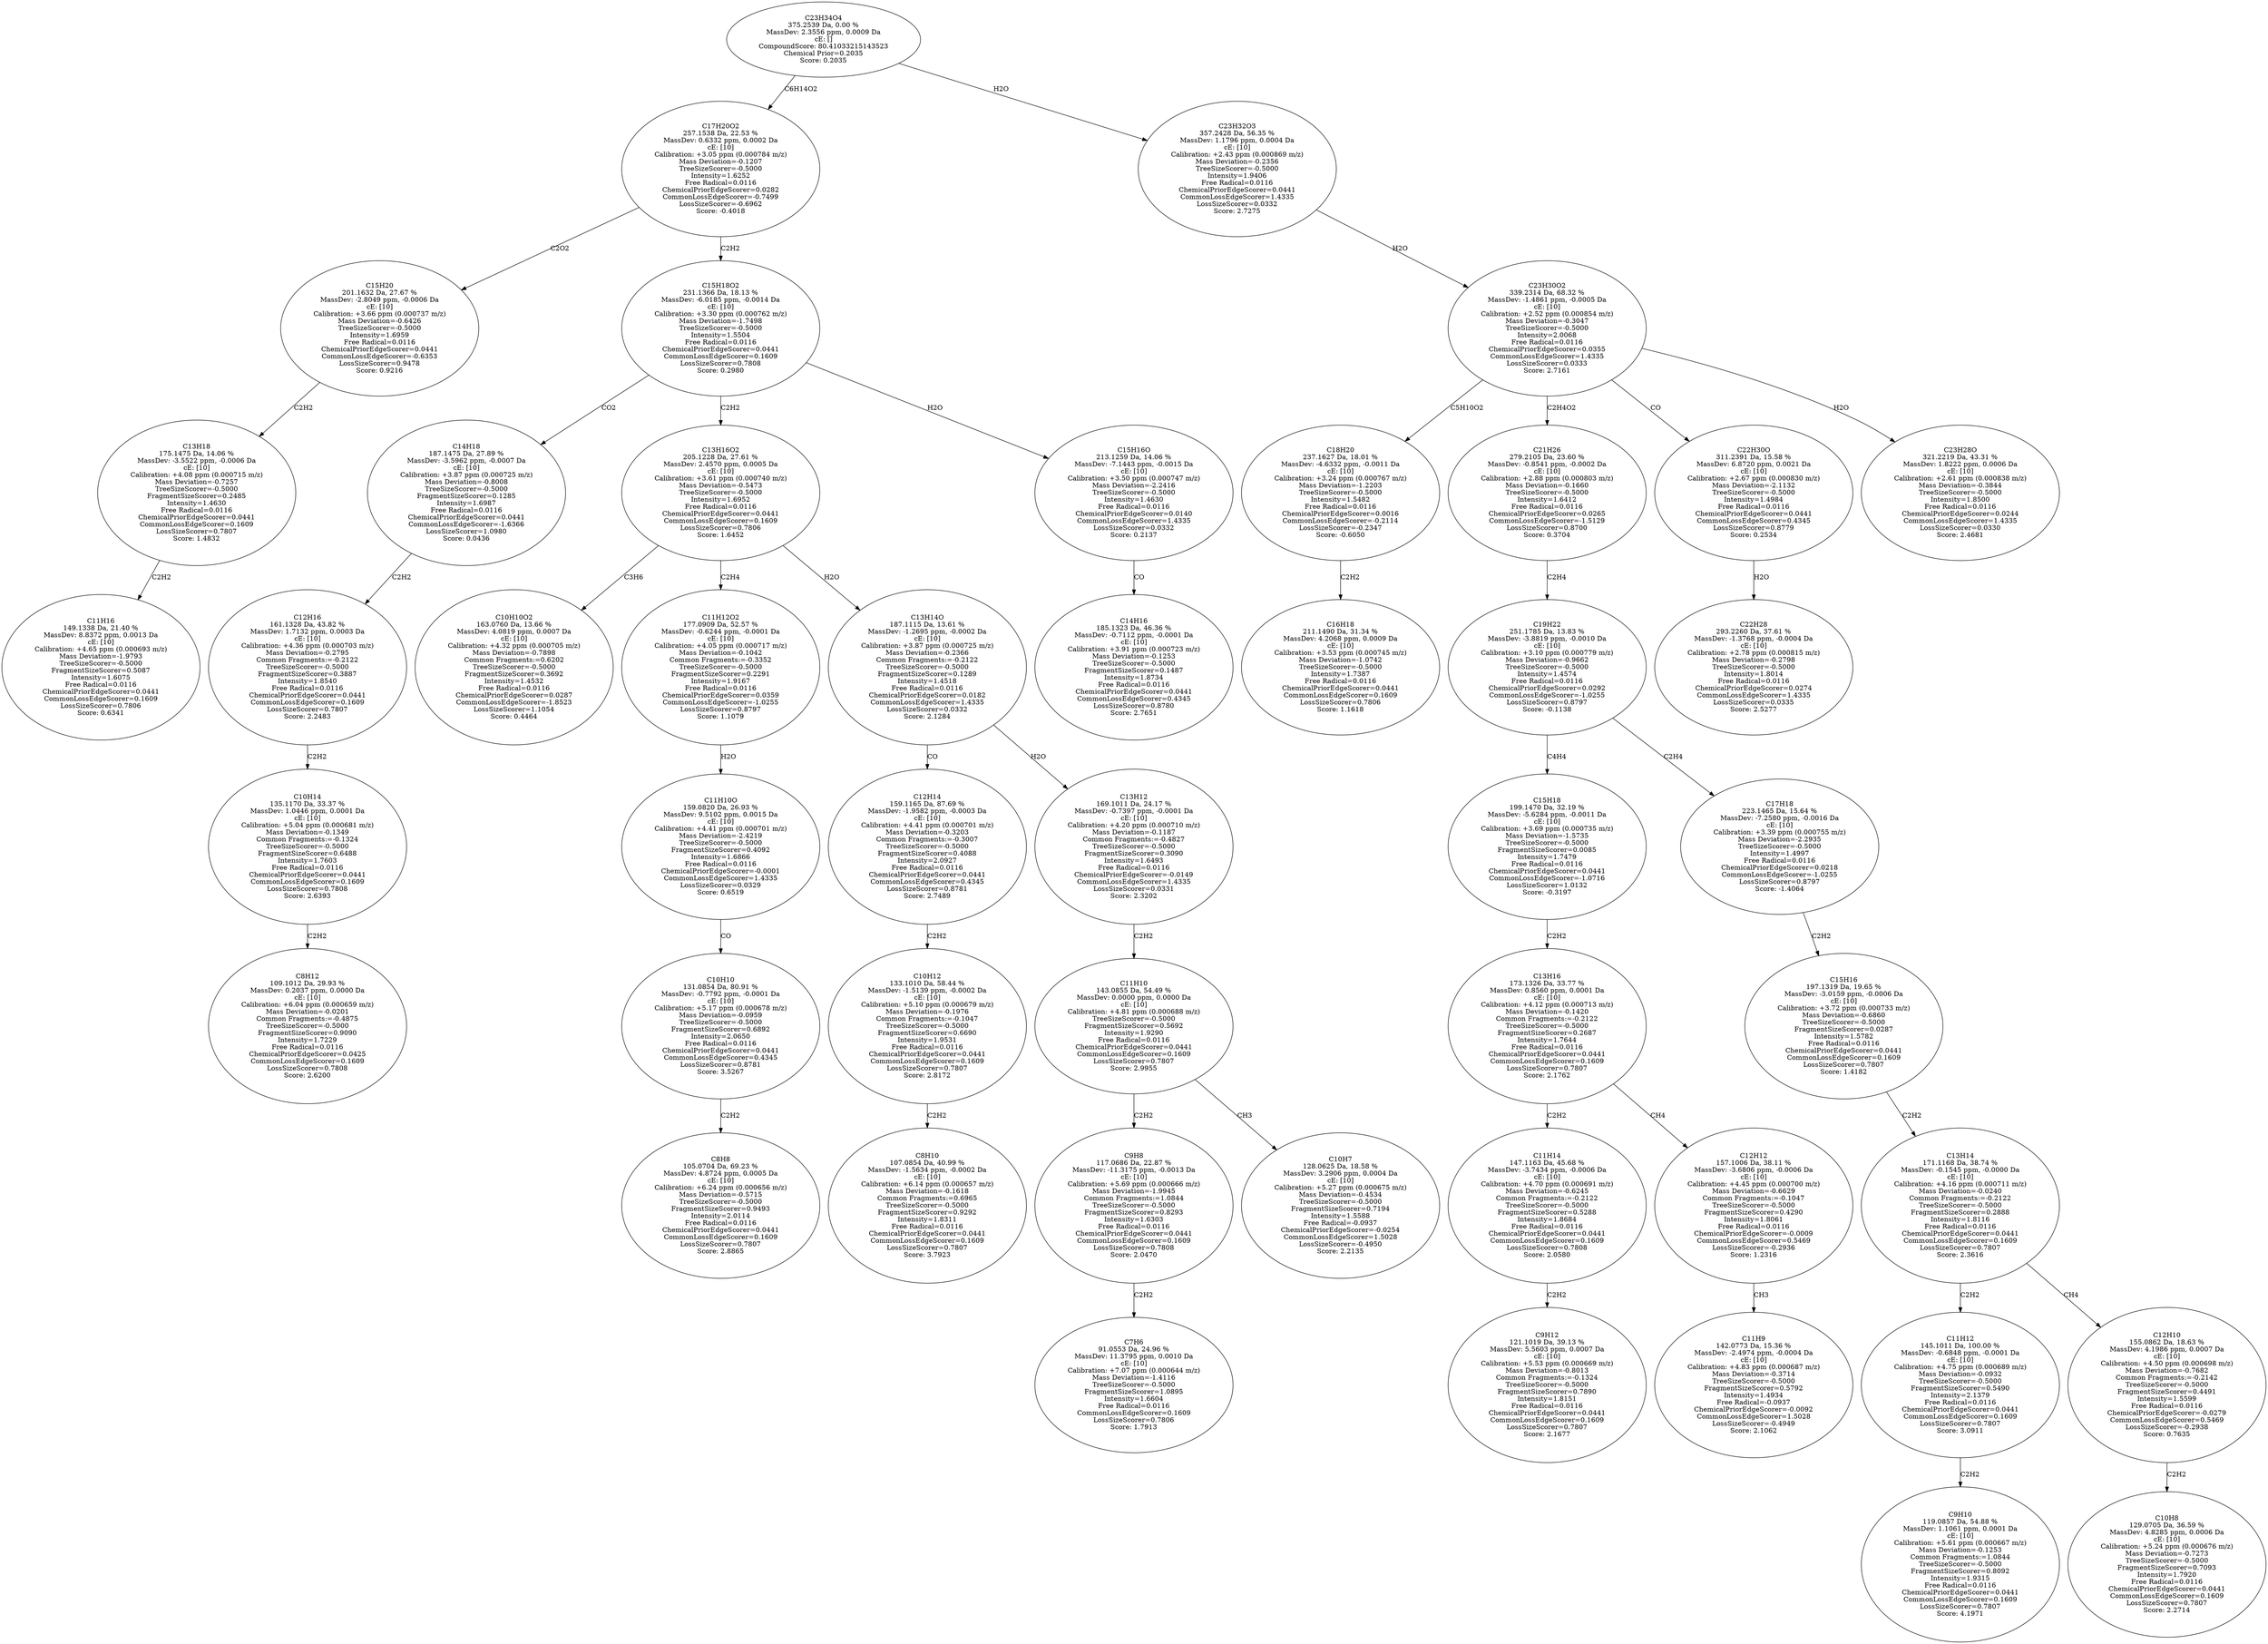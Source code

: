 strict digraph {
v1 [label="C11H16\n149.1338 Da, 21.40 %\nMassDev: 8.8372 ppm, 0.0013 Da\ncE: [10]\nCalibration: +4.65 ppm (0.000693 m/z)\nMass Deviation=-1.9793\nTreeSizeScorer=-0.5000\nFragmentSizeScorer=0.5087\nIntensity=1.6075\nFree Radical=0.0116\nChemicalPriorEdgeScorer=0.0441\nCommonLossEdgeScorer=0.1609\nLossSizeScorer=0.7806\nScore: 0.6341"];
v2 [label="C13H18\n175.1475 Da, 14.06 %\nMassDev: -3.5522 ppm, -0.0006 Da\ncE: [10]\nCalibration: +4.08 ppm (0.000715 m/z)\nMass Deviation=-0.7257\nTreeSizeScorer=-0.5000\nFragmentSizeScorer=0.2485\nIntensity=1.4630\nFree Radical=0.0116\nChemicalPriorEdgeScorer=0.0441\nCommonLossEdgeScorer=0.1609\nLossSizeScorer=0.7807\nScore: 1.4832"];
v3 [label="C15H20\n201.1632 Da, 27.67 %\nMassDev: -2.8049 ppm, -0.0006 Da\ncE: [10]\nCalibration: +3.66 ppm (0.000737 m/z)\nMass Deviation=-0.6426\nTreeSizeScorer=-0.5000\nIntensity=1.6959\nFree Radical=0.0116\nChemicalPriorEdgeScorer=0.0441\nCommonLossEdgeScorer=-0.6353\nLossSizeScorer=0.9478\nScore: 0.9216"];
v4 [label="C8H12\n109.1012 Da, 29.93 %\nMassDev: 0.2037 ppm, 0.0000 Da\ncE: [10]\nCalibration: +6.04 ppm (0.000659 m/z)\nMass Deviation=-0.0201\nCommon Fragments:=-0.4875\nTreeSizeScorer=-0.5000\nFragmentSizeScorer=0.9090\nIntensity=1.7229\nFree Radical=0.0116\nChemicalPriorEdgeScorer=0.0425\nCommonLossEdgeScorer=0.1609\nLossSizeScorer=0.7808\nScore: 2.6200"];
v5 [label="C10H14\n135.1170 Da, 33.37 %\nMassDev: 1.0446 ppm, 0.0001 Da\ncE: [10]\nCalibration: +5.04 ppm (0.000681 m/z)\nMass Deviation=-0.1349\nCommon Fragments:=-0.1324\nTreeSizeScorer=-0.5000\nFragmentSizeScorer=0.6488\nIntensity=1.7603\nFree Radical=0.0116\nChemicalPriorEdgeScorer=0.0441\nCommonLossEdgeScorer=0.1609\nLossSizeScorer=0.7808\nScore: 2.6393"];
v6 [label="C12H16\n161.1328 Da, 43.82 %\nMassDev: 1.7132 ppm, 0.0003 Da\ncE: [10]\nCalibration: +4.36 ppm (0.000703 m/z)\nMass Deviation=-0.2795\nCommon Fragments:=-0.2122\nTreeSizeScorer=-0.5000\nFragmentSizeScorer=0.3887\nIntensity=1.8540\nFree Radical=0.0116\nChemicalPriorEdgeScorer=0.0441\nCommonLossEdgeScorer=0.1609\nLossSizeScorer=0.7807\nScore: 2.2483"];
v7 [label="C14H18\n187.1475 Da, 27.89 %\nMassDev: -3.5962 ppm, -0.0007 Da\ncE: [10]\nCalibration: +3.87 ppm (0.000725 m/z)\nMass Deviation=-0.8008\nTreeSizeScorer=-0.5000\nFragmentSizeScorer=0.1285\nIntensity=1.6987\nFree Radical=0.0116\nChemicalPriorEdgeScorer=0.0441\nCommonLossEdgeScorer=-1.6366\nLossSizeScorer=1.0980\nScore: 0.0436"];
v8 [label="C10H10O2\n163.0760 Da, 13.66 %\nMassDev: 4.0819 ppm, 0.0007 Da\ncE: [10]\nCalibration: +4.32 ppm (0.000705 m/z)\nMass Deviation=-0.7898\nCommon Fragments:=0.6202\nTreeSizeScorer=-0.5000\nFragmentSizeScorer=0.3692\nIntensity=1.4532\nFree Radical=0.0116\nChemicalPriorEdgeScorer=0.0287\nCommonLossEdgeScorer=-1.8523\nLossSizeScorer=1.1054\nScore: 0.4464"];
v9 [label="C8H8\n105.0704 Da, 69.23 %\nMassDev: 4.8724 ppm, 0.0005 Da\ncE: [10]\nCalibration: +6.24 ppm (0.000656 m/z)\nMass Deviation=-0.5715\nTreeSizeScorer=-0.5000\nFragmentSizeScorer=0.9493\nIntensity=2.0114\nFree Radical=0.0116\nChemicalPriorEdgeScorer=0.0441\nCommonLossEdgeScorer=0.1609\nLossSizeScorer=0.7807\nScore: 2.8865"];
v10 [label="C10H10\n131.0854 Da, 80.91 %\nMassDev: -0.7792 ppm, -0.0001 Da\ncE: [10]\nCalibration: +5.17 ppm (0.000678 m/z)\nMass Deviation=-0.0959\nTreeSizeScorer=-0.5000\nFragmentSizeScorer=0.6892\nIntensity=2.0650\nFree Radical=0.0116\nChemicalPriorEdgeScorer=0.0441\nCommonLossEdgeScorer=0.4345\nLossSizeScorer=0.8781\nScore: 3.5267"];
v11 [label="C11H10O\n159.0820 Da, 26.93 %\nMassDev: 9.5102 ppm, 0.0015 Da\ncE: [10]\nCalibration: +4.41 ppm (0.000701 m/z)\nMass Deviation=-2.4219\nTreeSizeScorer=-0.5000\nFragmentSizeScorer=0.4092\nIntensity=1.6866\nFree Radical=0.0116\nChemicalPriorEdgeScorer=-0.0001\nCommonLossEdgeScorer=1.4335\nLossSizeScorer=0.0329\nScore: 0.6519"];
v12 [label="C11H12O2\n177.0909 Da, 52.57 %\nMassDev: -0.6244 ppm, -0.0001 Da\ncE: [10]\nCalibration: +4.05 ppm (0.000717 m/z)\nMass Deviation=-0.1042\nCommon Fragments:=-0.3352\nTreeSizeScorer=-0.5000\nFragmentSizeScorer=0.2291\nIntensity=1.9167\nFree Radical=0.0116\nChemicalPriorEdgeScorer=0.0359\nCommonLossEdgeScorer=-1.0255\nLossSizeScorer=0.8797\nScore: 1.1079"];
v13 [label="C8H10\n107.0854 Da, 40.99 %\nMassDev: -1.5634 ppm, -0.0002 Da\ncE: [10]\nCalibration: +6.14 ppm (0.000657 m/z)\nMass Deviation=-0.1618\nCommon Fragments:=0.6965\nTreeSizeScorer=-0.5000\nFragmentSizeScorer=0.9292\nIntensity=1.8311\nFree Radical=0.0116\nChemicalPriorEdgeScorer=0.0441\nCommonLossEdgeScorer=0.1609\nLossSizeScorer=0.7807\nScore: 3.7923"];
v14 [label="C10H12\n133.1010 Da, 58.44 %\nMassDev: -1.5139 ppm, -0.0002 Da\ncE: [10]\nCalibration: +5.10 ppm (0.000679 m/z)\nMass Deviation=-0.1976\nCommon Fragments:=-0.1047\nTreeSizeScorer=-0.5000\nFragmentSizeScorer=0.6690\nIntensity=1.9531\nFree Radical=0.0116\nChemicalPriorEdgeScorer=0.0441\nCommonLossEdgeScorer=0.1609\nLossSizeScorer=0.7807\nScore: 2.8172"];
v15 [label="C12H14\n159.1165 Da, 87.69 %\nMassDev: -1.9582 ppm, -0.0003 Da\ncE: [10]\nCalibration: +4.41 ppm (0.000701 m/z)\nMass Deviation=-0.3203\nCommon Fragments:=-0.3007\nTreeSizeScorer=-0.5000\nFragmentSizeScorer=0.4088\nIntensity=2.0927\nFree Radical=0.0116\nChemicalPriorEdgeScorer=0.0441\nCommonLossEdgeScorer=0.4345\nLossSizeScorer=0.8781\nScore: 2.7489"];
v16 [label="C7H6\n91.0553 Da, 24.96 %\nMassDev: 11.3795 ppm, 0.0010 Da\ncE: [10]\nCalibration: +7.07 ppm (0.000644 m/z)\nMass Deviation=-1.4116\nTreeSizeScorer=-0.5000\nFragmentSizeScorer=1.0895\nIntensity=1.6604\nFree Radical=0.0116\nCommonLossEdgeScorer=0.1609\nLossSizeScorer=0.7806\nScore: 1.7913"];
v17 [label="C9H8\n117.0686 Da, 22.87 %\nMassDev: -11.3175 ppm, -0.0013 Da\ncE: [10]\nCalibration: +5.69 ppm (0.000666 m/z)\nMass Deviation=-1.9945\nCommon Fragments:=1.0844\nTreeSizeScorer=-0.5000\nFragmentSizeScorer=0.8293\nIntensity=1.6303\nFree Radical=0.0116\nChemicalPriorEdgeScorer=0.0441\nCommonLossEdgeScorer=0.1609\nLossSizeScorer=0.7808\nScore: 2.0470"];
v18 [label="C10H7\n128.0625 Da, 18.58 %\nMassDev: 3.2906 ppm, 0.0004 Da\ncE: [10]\nCalibration: +5.27 ppm (0.000675 m/z)\nMass Deviation=-0.4534\nTreeSizeScorer=-0.5000\nFragmentSizeScorer=0.7194\nIntensity=1.5588\nFree Radical=-0.0937\nChemicalPriorEdgeScorer=-0.0254\nCommonLossEdgeScorer=1.5028\nLossSizeScorer=-0.4950\nScore: 2.2135"];
v19 [label="C11H10\n143.0855 Da, 54.49 %\nMassDev: 0.0000 ppm, 0.0000 Da\ncE: [10]\nCalibration: +4.81 ppm (0.000688 m/z)\nTreeSizeScorer=-0.5000\nFragmentSizeScorer=0.5692\nIntensity=1.9290\nFree Radical=0.0116\nChemicalPriorEdgeScorer=0.0441\nCommonLossEdgeScorer=0.1609\nLossSizeScorer=0.7807\nScore: 2.9955"];
v20 [label="C13H12\n169.1011 Da, 24.17 %\nMassDev: -0.7397 ppm, -0.0001 Da\ncE: [10]\nCalibration: +4.20 ppm (0.000710 m/z)\nMass Deviation=-0.1187\nCommon Fragments:=-0.4827\nTreeSizeScorer=-0.5000\nFragmentSizeScorer=0.3090\nIntensity=1.6493\nFree Radical=0.0116\nChemicalPriorEdgeScorer=-0.0149\nCommonLossEdgeScorer=1.4335\nLossSizeScorer=0.0331\nScore: 2.3202"];
v21 [label="C13H14O\n187.1115 Da, 13.61 %\nMassDev: -1.2695 ppm, -0.0002 Da\ncE: [10]\nCalibration: +3.87 ppm (0.000725 m/z)\nMass Deviation=-0.2366\nCommon Fragments:=-0.2122\nTreeSizeScorer=-0.5000\nFragmentSizeScorer=0.1289\nIntensity=1.4518\nFree Radical=0.0116\nChemicalPriorEdgeScorer=0.0182\nCommonLossEdgeScorer=1.4335\nLossSizeScorer=0.0332\nScore: 2.1284"];
v22 [label="C13H16O2\n205.1228 Da, 27.61 %\nMassDev: 2.4570 ppm, 0.0005 Da\ncE: [10]\nCalibration: +3.61 ppm (0.000740 m/z)\nMass Deviation=-0.5473\nTreeSizeScorer=-0.5000\nIntensity=1.6952\nFree Radical=0.0116\nChemicalPriorEdgeScorer=0.0441\nCommonLossEdgeScorer=0.1609\nLossSizeScorer=0.7806\nScore: 1.6452"];
v23 [label="C14H16\n185.1323 Da, 46.36 %\nMassDev: -0.7112 ppm, -0.0001 Da\ncE: [10]\nCalibration: +3.91 ppm (0.000723 m/z)\nMass Deviation=-0.1253\nTreeSizeScorer=-0.5000\nFragmentSizeScorer=0.1487\nIntensity=1.8734\nFree Radical=0.0116\nChemicalPriorEdgeScorer=0.0441\nCommonLossEdgeScorer=0.4345\nLossSizeScorer=0.8780\nScore: 2.7651"];
v24 [label="C15H16O\n213.1259 Da, 14.06 %\nMassDev: -7.1443 ppm, -0.0015 Da\ncE: [10]\nCalibration: +3.50 ppm (0.000747 m/z)\nMass Deviation=-2.2416\nTreeSizeScorer=-0.5000\nIntensity=1.4630\nFree Radical=0.0116\nChemicalPriorEdgeScorer=0.0140\nCommonLossEdgeScorer=1.4335\nLossSizeScorer=0.0332\nScore: 0.2137"];
v25 [label="C15H18O2\n231.1366 Da, 18.13 %\nMassDev: -6.0185 ppm, -0.0014 Da\ncE: [10]\nCalibration: +3.30 ppm (0.000762 m/z)\nMass Deviation=-1.7498\nTreeSizeScorer=-0.5000\nIntensity=1.5504\nFree Radical=0.0116\nChemicalPriorEdgeScorer=0.0441\nCommonLossEdgeScorer=0.1609\nLossSizeScorer=0.7808\nScore: 0.2980"];
v26 [label="C17H20O2\n257.1538 Da, 22.53 %\nMassDev: 0.6332 ppm, 0.0002 Da\ncE: [10]\nCalibration: +3.05 ppm (0.000784 m/z)\nMass Deviation=-0.1207\nTreeSizeScorer=-0.5000\nIntensity=1.6252\nFree Radical=0.0116\nChemicalPriorEdgeScorer=0.0282\nCommonLossEdgeScorer=-0.7499\nLossSizeScorer=-0.6962\nScore: -0.4018"];
v27 [label="C16H18\n211.1490 Da, 31.34 %\nMassDev: 4.2068 ppm, 0.0009 Da\ncE: [10]\nCalibration: +3.53 ppm (0.000745 m/z)\nMass Deviation=-1.0742\nTreeSizeScorer=-0.5000\nIntensity=1.7387\nFree Radical=0.0116\nChemicalPriorEdgeScorer=0.0441\nCommonLossEdgeScorer=0.1609\nLossSizeScorer=0.7806\nScore: 1.1618"];
v28 [label="C18H20\n237.1627 Da, 18.01 %\nMassDev: -4.6332 ppm, -0.0011 Da\ncE: [10]\nCalibration: +3.24 ppm (0.000767 m/z)\nMass Deviation=-1.2203\nTreeSizeScorer=-0.5000\nIntensity=1.5482\nFree Radical=0.0116\nChemicalPriorEdgeScorer=0.0016\nCommonLossEdgeScorer=-0.2114\nLossSizeScorer=-0.2347\nScore: -0.6050"];
v29 [label="C9H12\n121.1019 Da, 39.13 %\nMassDev: 5.5603 ppm, 0.0007 Da\ncE: [10]\nCalibration: +5.53 ppm (0.000669 m/z)\nMass Deviation=-0.8013\nCommon Fragments:=-0.1324\nTreeSizeScorer=-0.5000\nFragmentSizeScorer=0.7890\nIntensity=1.8151\nFree Radical=0.0116\nChemicalPriorEdgeScorer=0.0441\nCommonLossEdgeScorer=0.1609\nLossSizeScorer=0.7807\nScore: 2.1677"];
v30 [label="C11H14\n147.1163 Da, 45.68 %\nMassDev: -3.7434 ppm, -0.0006 Da\ncE: [10]\nCalibration: +4.70 ppm (0.000691 m/z)\nMass Deviation=-0.6245\nCommon Fragments:=-0.2122\nTreeSizeScorer=-0.5000\nFragmentSizeScorer=0.5288\nIntensity=1.8684\nFree Radical=0.0116\nChemicalPriorEdgeScorer=0.0441\nCommonLossEdgeScorer=0.1609\nLossSizeScorer=0.7808\nScore: 2.0580"];
v31 [label="C11H9\n142.0773 Da, 15.36 %\nMassDev: -2.4974 ppm, -0.0004 Da\ncE: [10]\nCalibration: +4.83 ppm (0.000687 m/z)\nMass Deviation=-0.3714\nTreeSizeScorer=-0.5000\nFragmentSizeScorer=0.5792\nIntensity=1.4934\nFree Radical=-0.0937\nChemicalPriorEdgeScorer=-0.0092\nCommonLossEdgeScorer=1.5028\nLossSizeScorer=-0.4949\nScore: 2.1062"];
v32 [label="C12H12\n157.1006 Da, 38.11 %\nMassDev: -3.6806 ppm, -0.0006 Da\ncE: [10]\nCalibration: +4.45 ppm (0.000700 m/z)\nMass Deviation=-0.6629\nCommon Fragments:=-0.1047\nTreeSizeScorer=-0.5000\nFragmentSizeScorer=0.4290\nIntensity=1.8061\nFree Radical=0.0116\nChemicalPriorEdgeScorer=-0.0009\nCommonLossEdgeScorer=0.5469\nLossSizeScorer=-0.2936\nScore: 1.2316"];
v33 [label="C13H16\n173.1326 Da, 33.77 %\nMassDev: 0.8560 ppm, 0.0001 Da\ncE: [10]\nCalibration: +4.12 ppm (0.000713 m/z)\nMass Deviation=-0.1420\nCommon Fragments:=-0.2122\nTreeSizeScorer=-0.5000\nFragmentSizeScorer=0.2687\nIntensity=1.7644\nFree Radical=0.0116\nChemicalPriorEdgeScorer=0.0441\nCommonLossEdgeScorer=0.1609\nLossSizeScorer=0.7807\nScore: 2.1762"];
v34 [label="C15H18\n199.1470 Da, 32.19 %\nMassDev: -5.6284 ppm, -0.0011 Da\ncE: [10]\nCalibration: +3.69 ppm (0.000735 m/z)\nMass Deviation=-1.5735\nTreeSizeScorer=-0.5000\nFragmentSizeScorer=0.0085\nIntensity=1.7479\nFree Radical=0.0116\nChemicalPriorEdgeScorer=0.0441\nCommonLossEdgeScorer=-1.0716\nLossSizeScorer=1.0132\nScore: -0.3197"];
v35 [label="C9H10\n119.0857 Da, 54.88 %\nMassDev: 1.1061 ppm, 0.0001 Da\ncE: [10]\nCalibration: +5.61 ppm (0.000667 m/z)\nMass Deviation=-0.1253\nCommon Fragments:=1.0844\nTreeSizeScorer=-0.5000\nFragmentSizeScorer=0.8092\nIntensity=1.9315\nFree Radical=0.0116\nChemicalPriorEdgeScorer=0.0441\nCommonLossEdgeScorer=0.1609\nLossSizeScorer=0.7807\nScore: 4.1971"];
v36 [label="C11H12\n145.1011 Da, 100.00 %\nMassDev: -0.6848 ppm, -0.0001 Da\ncE: [10]\nCalibration: +4.75 ppm (0.000689 m/z)\nMass Deviation=-0.0932\nTreeSizeScorer=-0.5000\nFragmentSizeScorer=0.5490\nIntensity=2.1379\nFree Radical=0.0116\nChemicalPriorEdgeScorer=0.0441\nCommonLossEdgeScorer=0.1609\nLossSizeScorer=0.7807\nScore: 3.0911"];
v37 [label="C10H8\n129.0705 Da, 36.59 %\nMassDev: 4.8285 ppm, 0.0006 Da\ncE: [10]\nCalibration: +5.24 ppm (0.000676 m/z)\nMass Deviation=-0.7273\nTreeSizeScorer=-0.5000\nFragmentSizeScorer=0.7093\nIntensity=1.7920\nFree Radical=0.0116\nChemicalPriorEdgeScorer=0.0441\nCommonLossEdgeScorer=0.1609\nLossSizeScorer=0.7807\nScore: 2.2714"];
v38 [label="C12H10\n155.0862 Da, 18.63 %\nMassDev: 4.1986 ppm, 0.0007 Da\ncE: [10]\nCalibration: +4.50 ppm (0.000698 m/z)\nMass Deviation=-0.7682\nCommon Fragments:=-0.2142\nTreeSizeScorer=-0.5000\nFragmentSizeScorer=0.4491\nIntensity=1.5599\nFree Radical=0.0116\nChemicalPriorEdgeScorer=-0.0279\nCommonLossEdgeScorer=0.5469\nLossSizeScorer=-0.2938\nScore: 0.7635"];
v39 [label="C13H14\n171.1168 Da, 38.74 %\nMassDev: -0.1545 ppm, -0.0000 Da\ncE: [10]\nCalibration: +4.16 ppm (0.000711 m/z)\nMass Deviation=-0.0240\nCommon Fragments:=-0.2122\nTreeSizeScorer=-0.5000\nFragmentSizeScorer=0.2888\nIntensity=1.8116\nFree Radical=0.0116\nChemicalPriorEdgeScorer=0.0441\nCommonLossEdgeScorer=0.1609\nLossSizeScorer=0.7807\nScore: 2.3616"];
v40 [label="C15H16\n197.1319 Da, 19.65 %\nMassDev: -3.0159 ppm, -0.0006 Da\ncE: [10]\nCalibration: +3.72 ppm (0.000733 m/z)\nMass Deviation=-0.6860\nTreeSizeScorer=-0.5000\nFragmentSizeScorer=0.0287\nIntensity=1.5782\nFree Radical=0.0116\nChemicalPriorEdgeScorer=0.0441\nCommonLossEdgeScorer=0.1609\nLossSizeScorer=0.7807\nScore: 1.4182"];
v41 [label="C17H18\n223.1465 Da, 15.64 %\nMassDev: -7.2580 ppm, -0.0016 Da\ncE: [10]\nCalibration: +3.39 ppm (0.000755 m/z)\nMass Deviation=-2.2935\nTreeSizeScorer=-0.5000\nIntensity=1.4997\nFree Radical=0.0116\nChemicalPriorEdgeScorer=0.0218\nCommonLossEdgeScorer=-1.0255\nLossSizeScorer=0.8797\nScore: -1.4064"];
v42 [label="C19H22\n251.1785 Da, 13.83 %\nMassDev: -3.8819 ppm, -0.0010 Da\ncE: [10]\nCalibration: +3.10 ppm (0.000779 m/z)\nMass Deviation=-0.9662\nTreeSizeScorer=-0.5000\nIntensity=1.4574\nFree Radical=0.0116\nChemicalPriorEdgeScorer=0.0292\nCommonLossEdgeScorer=-1.0255\nLossSizeScorer=0.8797\nScore: -0.1138"];
v43 [label="C21H26\n279.2105 Da, 23.60 %\nMassDev: -0.8541 ppm, -0.0002 Da\ncE: [10]\nCalibration: +2.88 ppm (0.000803 m/z)\nMass Deviation=-0.1660\nTreeSizeScorer=-0.5000\nIntensity=1.6412\nFree Radical=0.0116\nChemicalPriorEdgeScorer=0.0265\nCommonLossEdgeScorer=-1.5129\nLossSizeScorer=0.8700\nScore: 0.3704"];
v44 [label="C22H28\n293.2260 Da, 37.61 %\nMassDev: -1.3768 ppm, -0.0004 Da\ncE: [10]\nCalibration: +2.78 ppm (0.000815 m/z)\nMass Deviation=-0.2798\nTreeSizeScorer=-0.5000\nIntensity=1.8014\nFree Radical=0.0116\nChemicalPriorEdgeScorer=0.0274\nCommonLossEdgeScorer=1.4335\nLossSizeScorer=0.0335\nScore: 2.5277"];
v45 [label="C22H30O\n311.2391 Da, 15.58 %\nMassDev: 6.8720 ppm, 0.0021 Da\ncE: [10]\nCalibration: +2.67 ppm (0.000830 m/z)\nMass Deviation=-2.1132\nTreeSizeScorer=-0.5000\nIntensity=1.4984\nFree Radical=0.0116\nChemicalPriorEdgeScorer=0.0441\nCommonLossEdgeScorer=0.4345\nLossSizeScorer=0.8779\nScore: 0.2534"];
v46 [label="C23H28O\n321.2219 Da, 43.31 %\nMassDev: 1.8222 ppm, 0.0006 Da\ncE: [10]\nCalibration: +2.61 ppm (0.000838 m/z)\nMass Deviation=-0.3844\nTreeSizeScorer=-0.5000\nIntensity=1.8500\nFree Radical=0.0116\nChemicalPriorEdgeScorer=0.0244\nCommonLossEdgeScorer=1.4335\nLossSizeScorer=0.0330\nScore: 2.4681"];
v47 [label="C23H30O2\n339.2314 Da, 68.32 %\nMassDev: -1.4861 ppm, -0.0005 Da\ncE: [10]\nCalibration: +2.52 ppm (0.000854 m/z)\nMass Deviation=-0.3047\nTreeSizeScorer=-0.5000\nIntensity=2.0068\nFree Radical=0.0116\nChemicalPriorEdgeScorer=0.0355\nCommonLossEdgeScorer=1.4335\nLossSizeScorer=0.0333\nScore: 2.7161"];
v48 [label="C23H32O3\n357.2428 Da, 56.35 %\nMassDev: 1.1796 ppm, 0.0004 Da\ncE: [10]\nCalibration: +2.43 ppm (0.000869 m/z)\nMass Deviation=-0.2356\nTreeSizeScorer=-0.5000\nIntensity=1.9406\nFree Radical=0.0116\nChemicalPriorEdgeScorer=0.0441\nCommonLossEdgeScorer=1.4335\nLossSizeScorer=0.0332\nScore: 2.7275"];
v49 [label="C23H34O4\n375.2539 Da, 0.00 %\nMassDev: 2.3556 ppm, 0.0009 Da\ncE: []\nCompoundScore: 80.41033215143523\nChemical Prior=0.2035\nScore: 0.2035"];
v2 -> v1 [label="C2H2"];
v3 -> v2 [label="C2H2"];
v26 -> v3 [label="C2O2"];
v5 -> v4 [label="C2H2"];
v6 -> v5 [label="C2H2"];
v7 -> v6 [label="C2H2"];
v25 -> v7 [label="CO2"];
v22 -> v8 [label="C3H6"];
v10 -> v9 [label="C2H2"];
v11 -> v10 [label="CO"];
v12 -> v11 [label="H2O"];
v22 -> v12 [label="C2H4"];
v14 -> v13 [label="C2H2"];
v15 -> v14 [label="C2H2"];
v21 -> v15 [label="CO"];
v17 -> v16 [label="C2H2"];
v19 -> v17 [label="C2H2"];
v19 -> v18 [label="CH3"];
v20 -> v19 [label="C2H2"];
v21 -> v20 [label="H2O"];
v22 -> v21 [label="H2O"];
v25 -> v22 [label="C2H2"];
v24 -> v23 [label="CO"];
v25 -> v24 [label="H2O"];
v26 -> v25 [label="C2H2"];
v49 -> v26 [label="C6H14O2"];
v28 -> v27 [label="C2H2"];
v47 -> v28 [label="C5H10O2"];
v30 -> v29 [label="C2H2"];
v33 -> v30 [label="C2H2"];
v32 -> v31 [label="CH3"];
v33 -> v32 [label="CH4"];
v34 -> v33 [label="C2H2"];
v42 -> v34 [label="C4H4"];
v36 -> v35 [label="C2H2"];
v39 -> v36 [label="C2H2"];
v38 -> v37 [label="C2H2"];
v39 -> v38 [label="CH4"];
v40 -> v39 [label="C2H2"];
v41 -> v40 [label="C2H2"];
v42 -> v41 [label="C2H4"];
v43 -> v42 [label="C2H4"];
v47 -> v43 [label="C2H4O2"];
v45 -> v44 [label="H2O"];
v47 -> v45 [label="CO"];
v47 -> v46 [label="H2O"];
v48 -> v47 [label="H2O"];
v49 -> v48 [label="H2O"];
}
